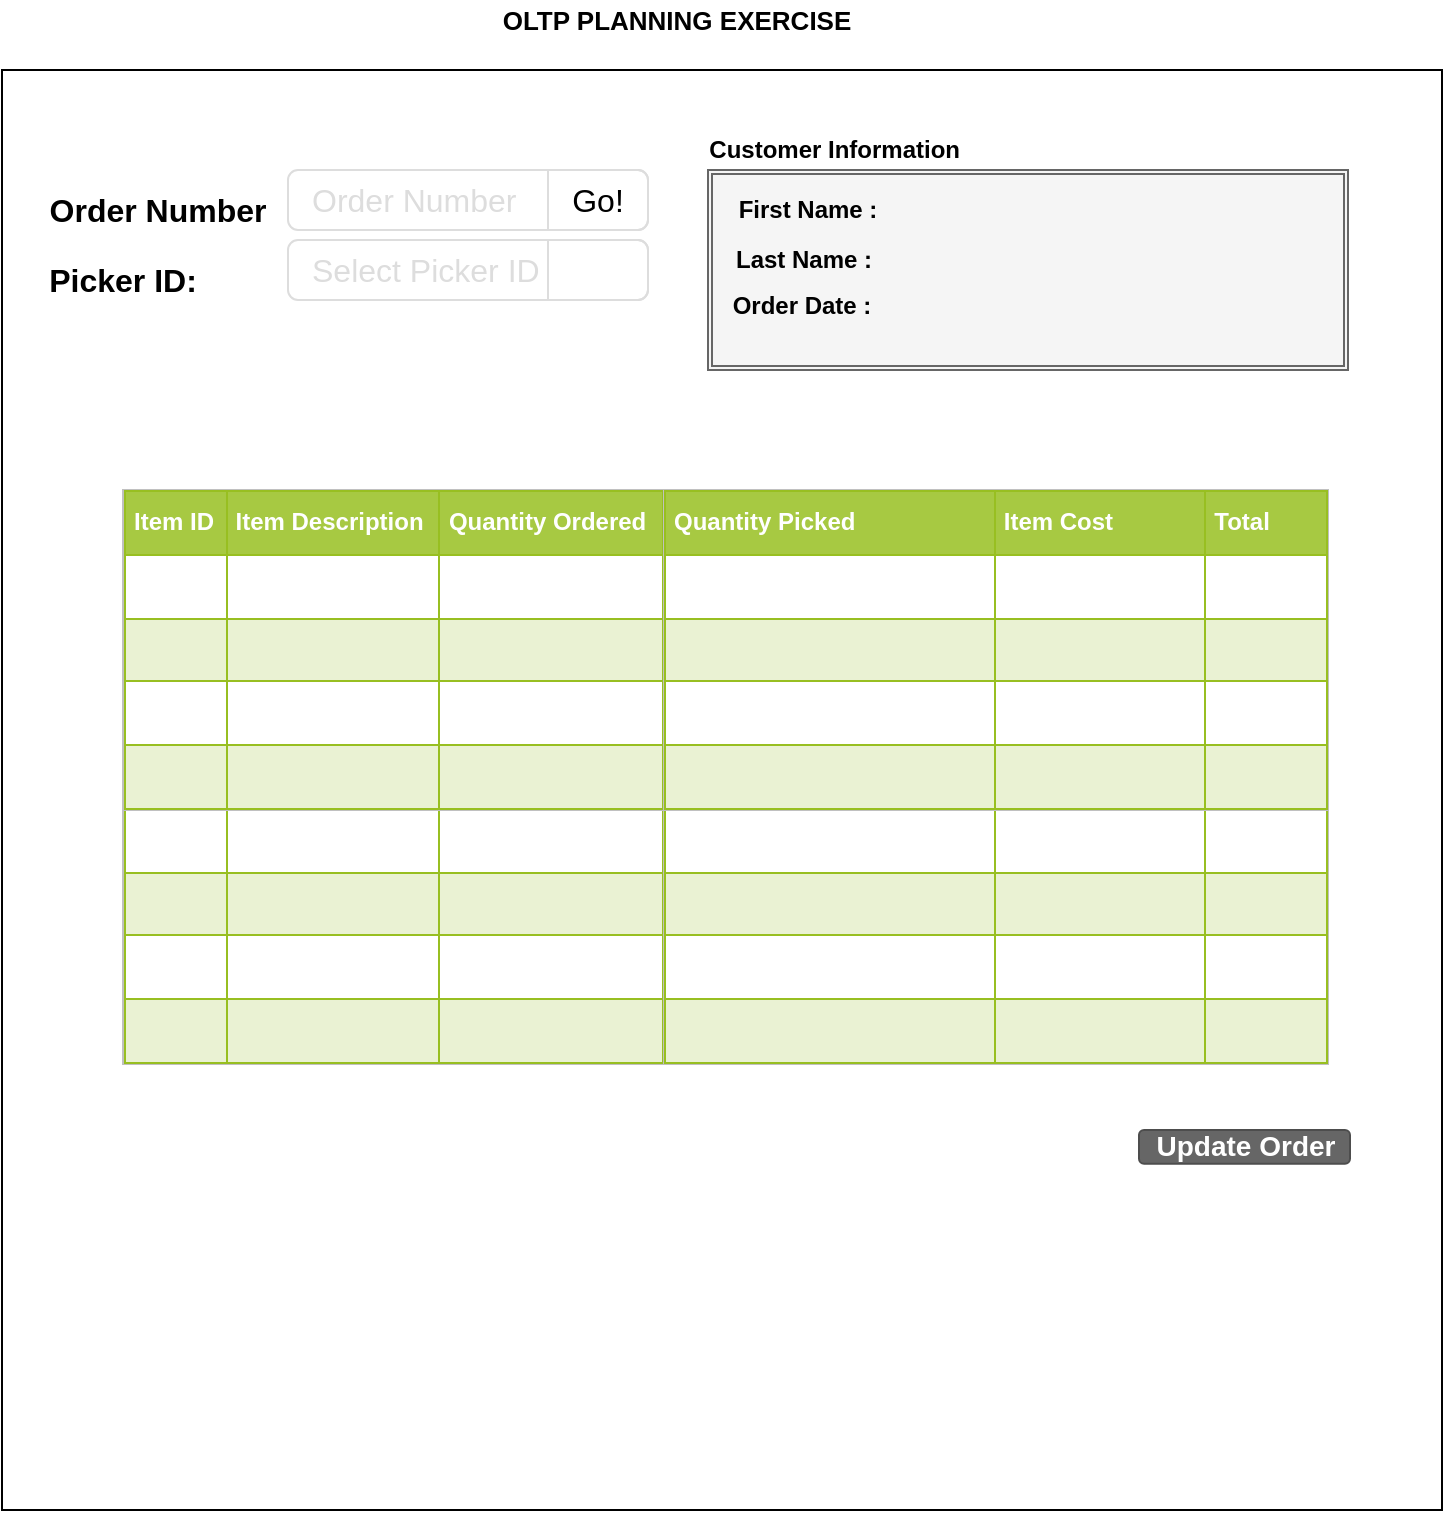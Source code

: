 <mxfile version="12.2.0" type="device" pages="1"><diagram id="VWXpe995iumc7FMi9Ca6" name="Page-1"><mxGraphModel dx="1408" dy="731" grid="1" gridSize="10" guides="1" tooltips="1" connect="1" arrows="1" fold="1" page="1" pageScale="1" pageWidth="850" pageHeight="1100" math="0" shadow="0"><root><mxCell id="0"/><mxCell id="1" parent="0"/><mxCell id="BMs4box9HYosN7ZLj7fE-1" value="&lt;b&gt;&lt;font style=&quot;font-size: 13px&quot;&gt;OLTP PLANNING EXERCISE&lt;/font&gt;&lt;/b&gt;" style="text;html=1;strokeColor=none;fillColor=none;align=center;verticalAlign=middle;whiteSpace=wrap;rounded=0;" vertex="1" parent="1"><mxGeometry x="327" y="35" width="195" height="20" as="geometry"/></mxCell><mxCell id="BMs4box9HYosN7ZLj7fE-2" value="" style="whiteSpace=wrap;html=1;aspect=fixed;" vertex="1" parent="1"><mxGeometry x="87" y="70" width="720" height="720" as="geometry"/></mxCell><mxCell id="BMs4box9HYosN7ZLj7fE-3" value="Order Number" style="html=1;shadow=0;dashed=0;shape=mxgraph.bootstrap.rrect;fillColor=#ffffff;rSize=5;strokeColor=#dddddd;align=left;spacingLeft=10;fontSize=16;fontColor=#dddddd;whiteSpace=wrap;" vertex="1" parent="1"><mxGeometry x="230" y="120" width="180" height="30" as="geometry"/></mxCell><mxCell id="BMs4box9HYosN7ZLj7fE-4" value="Go!" style="html=1;shadow=0;dashed=0;shape=mxgraph.bootstrap.rightButton;rSize=5;strokeColor=#dddddd;fillColor=none;fontSize=16;whiteSpace=wrap;resizeHeight=1;" vertex="1" parent="BMs4box9HYosN7ZLj7fE-3"><mxGeometry x="1" width="50" height="30" relative="1" as="geometry"><mxPoint x="-50" as="offset"/></mxGeometry></mxCell><mxCell id="BMs4box9HYosN7ZLj7fE-9" value="Select Picker ID&amp;nbsp;" style="html=1;shadow=0;dashed=0;shape=mxgraph.bootstrap.rrect;fillColor=#ffffff;rSize=5;strokeColor=#dddddd;align=left;spacingLeft=10;fontSize=16;fontColor=#dddddd;whiteSpace=wrap;" vertex="1" parent="1"><mxGeometry x="230" y="155" width="180" height="30" as="geometry"/></mxCell><mxCell id="BMs4box9HYosN7ZLj7fE-10" value="" style="html=1;shadow=0;dashed=0;shape=mxgraph.bootstrap.rightButton;rSize=5;strokeColor=#dddddd;fillColor=none;fontSize=16;whiteSpace=wrap;resizeHeight=1;" vertex="1" parent="BMs4box9HYosN7ZLj7fE-9"><mxGeometry x="1" width="50" height="30" relative="1" as="geometry"><mxPoint x="-50" as="offset"/></mxGeometry></mxCell><mxCell id="BMs4box9HYosN7ZLj7fE-13" value="" style="shape=image;html=1;verticalAlign=top;verticalLabelPosition=bottom;labelBackgroundColor=#ffffff;imageAspect=0;aspect=fixed;image=https://cdn0.iconfinder.com/data/icons/slim-square-icons-basics/100/basics-08-128.png" vertex="1" parent="BMs4box9HYosN7ZLj7fE-9"><mxGeometry x="140" y="1" width="29" height="29" as="geometry"/></mxCell><mxCell id="BMs4box9HYosN7ZLj7fE-11" value="&lt;b&gt;&lt;font style=&quot;font-size: 16px&quot;&gt;Picker ID:&lt;/font&gt;&lt;/b&gt;" style="text;html=1;strokeColor=none;fillColor=none;align=center;verticalAlign=middle;whiteSpace=wrap;rounded=0;" vertex="1" parent="1"><mxGeometry x="95" y="165" width="105" height="20" as="geometry"/></mxCell><mxCell id="BMs4box9HYosN7ZLj7fE-12" value="&lt;b&gt;&lt;font style=&quot;font-size: 16px&quot;&gt;Order Number&lt;/font&gt;&lt;/b&gt;" style="text;html=1;strokeColor=none;fillColor=none;align=center;verticalAlign=middle;whiteSpace=wrap;rounded=0;" vertex="1" parent="1"><mxGeometry x="90" y="130" width="150" height="20" as="geometry"/></mxCell><mxCell id="BMs4box9HYosN7ZLj7fE-16" value="" style="shape=ext;double=1;rounded=0;whiteSpace=wrap;html=1;fillColor=#f5f5f5;strokeColor=#666666;fontColor=#333333;" vertex="1" parent="1"><mxGeometry x="440" y="120" width="320" height="100" as="geometry"/></mxCell><mxCell id="BMs4box9HYosN7ZLj7fE-18" value="&lt;b&gt;First Name :&lt;/b&gt;" style="text;html=1;strokeColor=none;fillColor=none;align=center;verticalAlign=middle;whiteSpace=wrap;rounded=0;" vertex="1" parent="1"><mxGeometry x="450" y="130" width="80" height="20" as="geometry"/></mxCell><mxCell id="BMs4box9HYosN7ZLj7fE-19" value="&lt;b&gt;Last Name :&lt;/b&gt;" style="text;html=1;strokeColor=none;fillColor=none;align=center;verticalAlign=middle;whiteSpace=wrap;rounded=0;" vertex="1" parent="1"><mxGeometry x="448" y="155" width="80" height="20" as="geometry"/></mxCell><mxCell id="BMs4box9HYosN7ZLj7fE-20" value="Order Date :" style="text;html=1;strokeColor=none;fillColor=none;align=center;verticalAlign=middle;whiteSpace=wrap;rounded=0;fontStyle=1" vertex="1" parent="1"><mxGeometry x="447" y="178" width="80" height="20" as="geometry"/></mxCell><mxCell id="BMs4box9HYosN7ZLj7fE-21" value="&lt;b&gt;Customer Information&amp;nbsp;&lt;/b&gt;" style="text;html=1;strokeColor=none;fillColor=none;align=center;verticalAlign=middle;whiteSpace=wrap;rounded=0;" vertex="1" parent="1"><mxGeometry x="420" y="100" width="170" height="20" as="geometry"/></mxCell><mxCell id="BMs4box9HYosN7ZLj7fE-23" value="&lt;table border=&quot;1&quot; width=&quot;100%&quot; cellpadding=&quot;4&quot; style=&quot;width: 100% ; height: 100% ; border-collapse: collapse&quot;&gt;&lt;tbody&gt;&lt;tr style=&quot;background-color: #a7c942 ; color: #ffffff ; border: 1px solid #98bf21&quot;&gt;&lt;th align=&quot;left&quot;&gt;Item ID&lt;/th&gt;&lt;th align=&quot;left&quot;&gt;Item Description&lt;/th&gt;&lt;th align=&quot;left&quot;&gt;Quantity Ordered&lt;/th&gt;&lt;/tr&gt;&lt;tr style=&quot;border: 1px solid #98bf21&quot;&gt;&lt;td&gt;&lt;br&gt;&lt;/td&gt;&lt;td&gt;&lt;br&gt;&lt;/td&gt;&lt;td&gt;&lt;br&gt;&lt;/td&gt;&lt;/tr&gt;&lt;tr style=&quot;background-color: #eaf2d3 ; border: 1px solid #98bf21&quot;&gt;&lt;td&gt;&lt;br&gt;&lt;/td&gt;&lt;td&gt;&lt;br&gt;&lt;/td&gt;&lt;td&gt;&lt;/td&gt;&lt;/tr&gt;&lt;tr style=&quot;border: 1px solid #98bf21&quot;&gt;&lt;td&gt;&lt;br&gt;&lt;/td&gt;&lt;td&gt;&lt;br&gt;&lt;/td&gt;&lt;td&gt;&lt;br&gt;&lt;/td&gt;&lt;/tr&gt;&lt;tr style=&quot;background-color: #eaf2d3 ; border: 1px solid #98bf21&quot;&gt;&lt;td&gt;&lt;br&gt;&lt;/td&gt;&lt;td&gt;&lt;br&gt;&lt;/td&gt;&lt;td&gt;&lt;br&gt;&lt;/td&gt;&lt;/tr&gt;&lt;/tbody&gt;&lt;/table&gt;" style="text;html=1;strokeColor=#c0c0c0;fillColor=#ffffff;overflow=fill;rounded=0;" vertex="1" parent="1"><mxGeometry x="147.5" y="407" width="270" height="160" as="geometry"/></mxCell><mxCell id="BMs4box9HYosN7ZLj7fE-7" value="&lt;table border=&quot;1&quot; width=&quot;100%&quot; cellpadding=&quot;4&quot; style=&quot;width: 100% ; height: 100% ; border-collapse: collapse&quot;&gt;&lt;tbody&gt;&lt;tr style=&quot;background-color: #a7c942 ; color: #ffffff ; border: 1px solid #98bf21&quot;&gt;&lt;th align=&quot;left&quot;&gt;Item ID&lt;/th&gt;&lt;th align=&quot;left&quot;&gt;Item Description&lt;/th&gt;&lt;th align=&quot;left&quot;&gt;Quantity Ordered&lt;/th&gt;&lt;/tr&gt;&lt;tr style=&quot;border: 1px solid #98bf21&quot;&gt;&lt;td&gt;&lt;br&gt;&lt;/td&gt;&lt;td&gt;&lt;br&gt;&lt;/td&gt;&lt;td&gt;&lt;br&gt;&lt;/td&gt;&lt;/tr&gt;&lt;tr style=&quot;background-color: #eaf2d3 ; border: 1px solid #98bf21&quot;&gt;&lt;td&gt;&lt;br&gt;&lt;/td&gt;&lt;td&gt;&lt;br&gt;&lt;/td&gt;&lt;td&gt;&lt;/td&gt;&lt;/tr&gt;&lt;tr style=&quot;border: 1px solid #98bf21&quot;&gt;&lt;td&gt;&lt;br&gt;&lt;/td&gt;&lt;td&gt;&lt;br&gt;&lt;/td&gt;&lt;td&gt;&lt;br&gt;&lt;/td&gt;&lt;/tr&gt;&lt;tr style=&quot;background-color: #eaf2d3 ; border: 1px solid #98bf21&quot;&gt;&lt;td&gt;&lt;br&gt;&lt;/td&gt;&lt;td&gt;&lt;br&gt;&lt;/td&gt;&lt;td&gt;&lt;br&gt;&lt;/td&gt;&lt;/tr&gt;&lt;/tbody&gt;&lt;/table&gt;" style="text;html=1;strokeColor=#c0c0c0;fillColor=#ffffff;overflow=fill;rounded=0;" vertex="1" parent="1"><mxGeometry x="147.5" y="280" width="270" height="160" as="geometry"/></mxCell><mxCell id="BMs4box9HYosN7ZLj7fE-24" value="&lt;table border=&quot;1&quot; width=&quot;100%&quot; cellpadding=&quot;4&quot; style=&quot;width: 100% ; height: 100% ; border-collapse: collapse&quot;&gt;&lt;tbody&gt;&lt;tr style=&quot;background-color: #a7c942 ; color: #ffffff ; border: 1px solid #98bf21&quot;&gt;&lt;th align=&quot;left&quot;&gt;Quantity Picked&lt;/th&gt;&lt;th align=&quot;left&quot;&gt;Item Cost&lt;/th&gt;&lt;th align=&quot;left&quot;&gt;Total&lt;/th&gt;&lt;/tr&gt;&lt;tr style=&quot;border: 1px solid #98bf21&quot;&gt;&lt;td&gt;&lt;br&gt;&lt;/td&gt;&lt;td&gt;&lt;/td&gt;&lt;td&gt;&lt;br&gt;&lt;/td&gt;&lt;/tr&gt;&lt;tr style=&quot;background-color: #eaf2d3 ; border: 1px solid #98bf21&quot;&gt;&lt;td&gt;&lt;br&gt;&lt;/td&gt;&lt;td&gt;&lt;br&gt;&lt;/td&gt;&lt;td&gt;&lt;/td&gt;&lt;/tr&gt;&lt;tr style=&quot;border: 1px solid #98bf21&quot;&gt;&lt;td&gt;&lt;br&gt;&lt;/td&gt;&lt;td&gt;&lt;br&gt;&lt;/td&gt;&lt;td&gt;&lt;/td&gt;&lt;/tr&gt;&lt;tr style=&quot;background-color: #eaf2d3 ; border: 1px solid #98bf21&quot;&gt;&lt;td&gt;&lt;br&gt;&lt;/td&gt;&lt;td&gt;&lt;br&gt;&lt;/td&gt;&lt;td&gt;&lt;/td&gt;&lt;/tr&gt;&lt;/tbody&gt;&lt;/table&gt;" style="text;html=1;strokeColor=#c0c0c0;fillColor=#ffffff;overflow=fill;rounded=0;" vertex="1" parent="1"><mxGeometry x="418" y="407" width="332" height="160" as="geometry"/></mxCell><mxCell id="BMs4box9HYosN7ZLj7fE-8" value="&lt;table border=&quot;1&quot; width=&quot;100%&quot; cellpadding=&quot;4&quot; style=&quot;width: 100% ; height: 100% ; border-collapse: collapse&quot;&gt;&lt;tbody&gt;&lt;tr style=&quot;background-color: #a7c942 ; color: #ffffff ; border: 1px solid #98bf21&quot;&gt;&lt;th align=&quot;left&quot;&gt;Quantity Picked&lt;/th&gt;&lt;th align=&quot;left&quot;&gt;Item Cost&lt;/th&gt;&lt;th align=&quot;left&quot;&gt;Total&lt;/th&gt;&lt;/tr&gt;&lt;tr style=&quot;border: 1px solid #98bf21&quot;&gt;&lt;td&gt;&lt;br&gt;&lt;/td&gt;&lt;td&gt;&lt;/td&gt;&lt;td&gt;&lt;br&gt;&lt;/td&gt;&lt;/tr&gt;&lt;tr style=&quot;background-color: #eaf2d3 ; border: 1px solid #98bf21&quot;&gt;&lt;td&gt;&lt;br&gt;&lt;/td&gt;&lt;td&gt;&lt;br&gt;&lt;/td&gt;&lt;td&gt;&lt;/td&gt;&lt;/tr&gt;&lt;tr style=&quot;border: 1px solid #98bf21&quot;&gt;&lt;td&gt;&lt;br&gt;&lt;/td&gt;&lt;td&gt;&lt;br&gt;&lt;/td&gt;&lt;td&gt;&lt;/td&gt;&lt;/tr&gt;&lt;tr style=&quot;background-color: #eaf2d3 ; border: 1px solid #98bf21&quot;&gt;&lt;td&gt;&lt;br&gt;&lt;/td&gt;&lt;td&gt;&lt;br&gt;&lt;/td&gt;&lt;td&gt;&lt;/td&gt;&lt;/tr&gt;&lt;/tbody&gt;&lt;/table&gt;" style="text;html=1;strokeColor=#c0c0c0;fillColor=#ffffff;overflow=fill;rounded=0;" vertex="1" parent="1"><mxGeometry x="418" y="280" width="332" height="160" as="geometry"/></mxCell><mxCell id="BMs4box9HYosN7ZLj7fE-25" value="&lt;h4&gt;&lt;b&gt;&lt;font style=&quot;font-size: 14px&quot;&gt;Update Order&lt;/font&gt;&lt;/b&gt;&lt;/h4&gt;" style="rounded=1;html=1;shadow=0;dashed=0;whiteSpace=wrap;fontSize=10;fillColor=#666666;align=center;strokeColor=#4D4D4D;fontColor=#ffffff;" vertex="1" parent="1"><mxGeometry x="655.5" y="600" width="105.5" height="16.88" as="geometry"/></mxCell></root></mxGraphModel></diagram></mxfile>